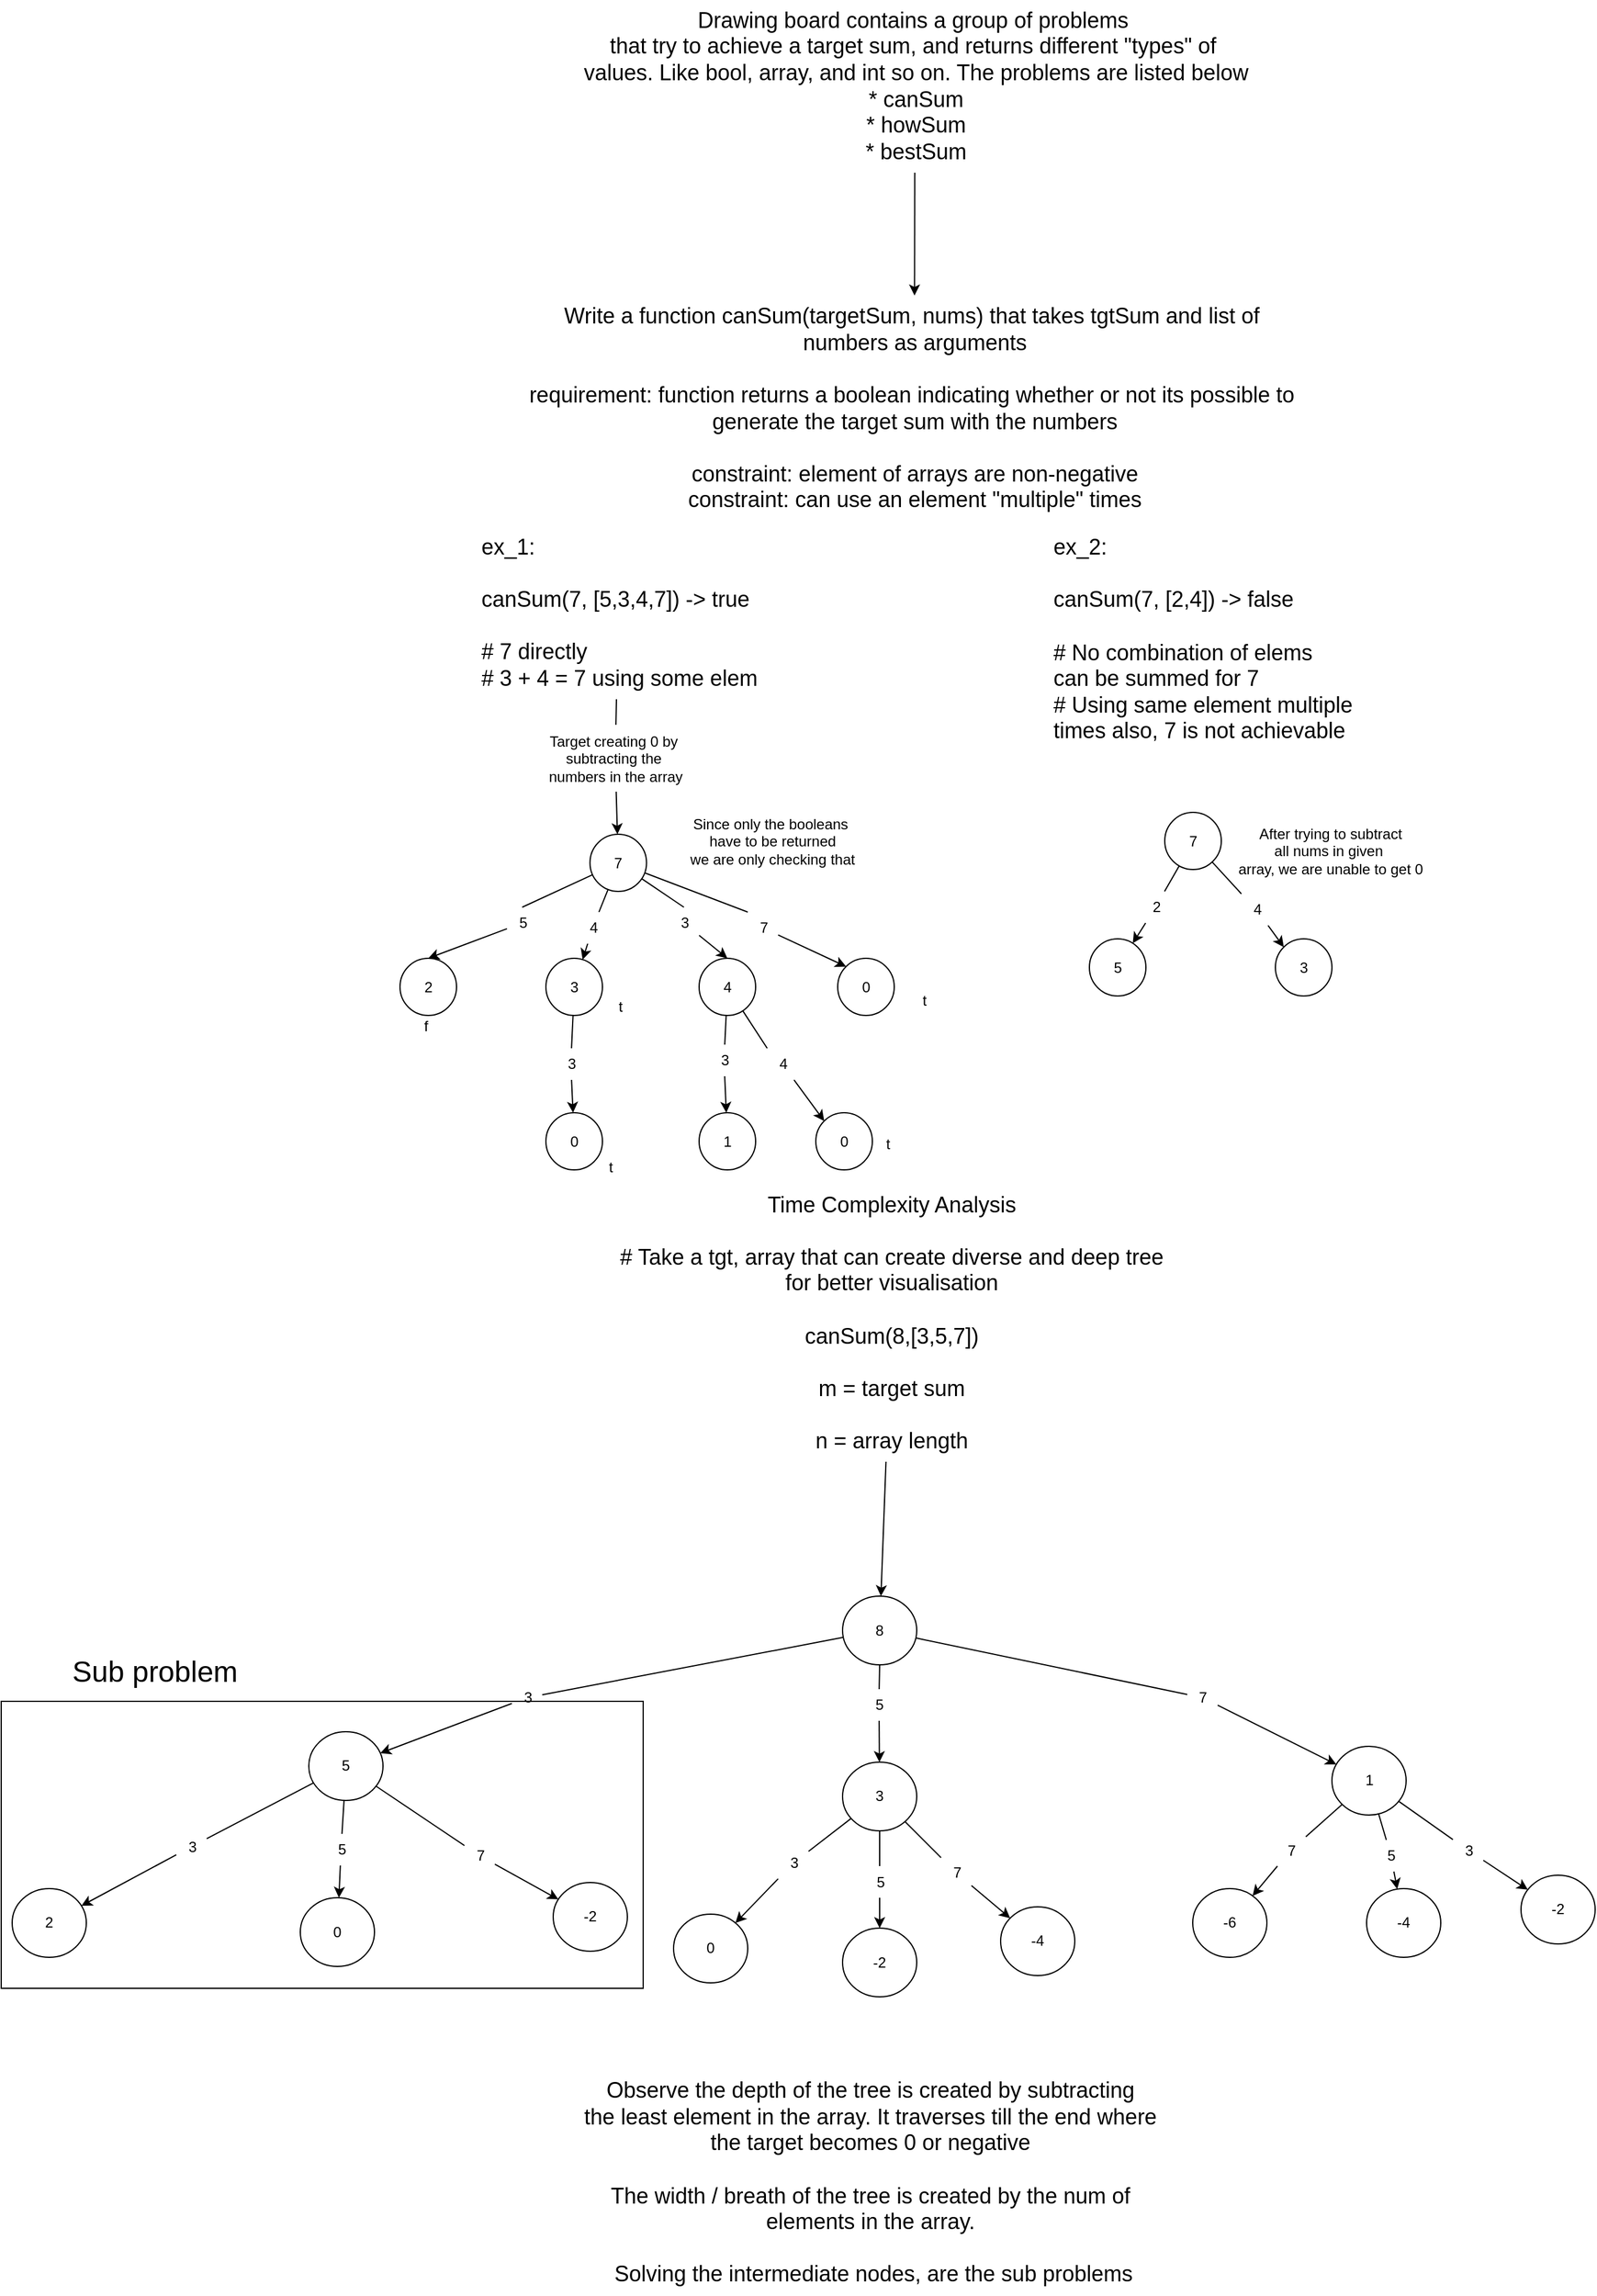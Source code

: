 <mxfile>
    <diagram id="Ql_UA1l9wFZx7ZP6ql1m" name="Page-1">
        <mxGraphModel dx="1495" dy="864" grid="0" gridSize="10" guides="1" tooltips="1" connect="1" arrows="1" fold="1" page="0" pageScale="1" pageWidth="827" pageHeight="1169" math="0" shadow="0">
            <root>
                <mxCell id="0"/>
                <mxCell id="1" parent="0"/>
                <mxCell id="145" value="" style="whiteSpace=wrap;html=1;" parent="1" vertex="1">
                    <mxGeometry x="-361" y="1192" width="528" height="236" as="geometry"/>
                </mxCell>
                <mxCell id="2" value="&lt;font style=&quot;font-size: 18px;&quot;&gt;Write a function canSum(targetSum, nums) that takes tgtSum and list of&amp;nbsp;&lt;br&gt;numbers as arguments&lt;br&gt;&lt;br&gt;requirement: function returns a boolean indicating whether or not its possible to&amp;nbsp;&lt;br&gt;generate the target sum with the numbers&lt;br&gt;&lt;br&gt;constraint: element of arrays are non-negative&lt;br&gt;constraint: can use an element &quot;multiple&quot; times&lt;br&gt;&lt;/font&gt;" style="text;html=1;align=center;verticalAlign=middle;resizable=0;points=[];autosize=1;strokeColor=none;fillColor=none;" parent="1" vertex="1">
                    <mxGeometry x="64" y="36" width="652" height="185" as="geometry"/>
                </mxCell>
                <mxCell id="9" value="" style="edgeStyle=none;html=1;startArrow=none;" parent="1" source="89" target="8" edge="1">
                    <mxGeometry relative="1" as="geometry"/>
                </mxCell>
                <mxCell id="3" value="&lt;div style=&quot;text-align: left;&quot;&gt;&lt;span style=&quot;background-color: initial;&quot;&gt;ex_1:&lt;/span&gt;&lt;/div&gt;&lt;div style=&quot;text-align: left;&quot;&gt;&lt;span style=&quot;background-color: initial;&quot;&gt;&lt;br&gt;&lt;/span&gt;&lt;/div&gt;&lt;div style=&quot;text-align: left;&quot;&gt;&lt;span style=&quot;background-color: initial;&quot;&gt;canSum(7, [5,3,4,7]) -&amp;gt; true&lt;/span&gt;&lt;/div&gt;&lt;div style=&quot;text-align: left;&quot;&gt;&lt;span style=&quot;background-color: initial;&quot;&gt;&lt;br&gt;&lt;/span&gt;&lt;/div&gt;&lt;div style=&quot;text-align: left;&quot;&gt;&lt;span style=&quot;background-color: initial;&quot;&gt;# 7 directly&amp;nbsp;&lt;/span&gt;&lt;/div&gt;&lt;div style=&quot;text-align: left;&quot;&gt;&lt;span style=&quot;background-color: initial;&quot;&gt;# 3 + 4 = 7 using some elem&lt;/span&gt;&lt;/div&gt;" style="text;html=1;align=center;verticalAlign=middle;resizable=0;points=[];autosize=1;strokeColor=none;fillColor=none;fontSize=18;" parent="1" vertex="1">
                    <mxGeometry x="24" y="226" width="245" height="142" as="geometry"/>
                </mxCell>
                <mxCell id="4" value="&lt;div style=&quot;text-align: left;&quot;&gt;&lt;span style=&quot;background-color: initial;&quot;&gt;ex_2:&lt;/span&gt;&lt;/div&gt;&lt;div style=&quot;text-align: left;&quot;&gt;&lt;span style=&quot;background-color: initial;&quot;&gt;&lt;br&gt;&lt;/span&gt;&lt;/div&gt;&lt;div style=&quot;text-align: left;&quot;&gt;&lt;span style=&quot;background-color: initial;&quot;&gt;canSum(7, [2,4]) -&amp;gt; false&lt;/span&gt;&lt;/div&gt;&lt;div style=&quot;text-align: left;&quot;&gt;&lt;span style=&quot;background-color: initial;&quot;&gt;&lt;br&gt;&lt;/span&gt;&lt;/div&gt;&lt;div style=&quot;text-align: left;&quot;&gt;&lt;span style=&quot;background-color: initial;&quot;&gt;# No combination of elems&amp;nbsp;&lt;/span&gt;&lt;/div&gt;&lt;div style=&quot;text-align: left;&quot;&gt;&lt;span style=&quot;background-color: initial;&quot;&gt;can be summed for 7&lt;/span&gt;&lt;/div&gt;&lt;div style=&quot;text-align: left;&quot;&gt;# Using same element multiple&lt;/div&gt;&lt;div style=&quot;text-align: left;&quot;&gt;times also, 7 is not achievable&lt;/div&gt;" style="text;html=1;align=center;verticalAlign=middle;resizable=0;points=[];autosize=1;strokeColor=none;fillColor=none;fontSize=18;" parent="1" vertex="1">
                    <mxGeometry x="495" y="226" width="264" height="185" as="geometry"/>
                </mxCell>
                <mxCell id="7" style="edgeStyle=none;html=1;" parent="1" source="5" target="2" edge="1">
                    <mxGeometry relative="1" as="geometry"/>
                </mxCell>
                <mxCell id="5" value="&lt;font style=&quot;font-size: 18px;&quot;&gt;Drawing board contains a group of problems&amp;nbsp;&lt;br&gt;that try to achieve a target sum, and returns different &quot;types&quot; of&amp;nbsp;&lt;br&gt;values. Like bool, array, and int so on. The problems are listed below&lt;br&gt;* canSum&lt;br&gt;* howSum&lt;br&gt;* bestSum&lt;br&gt;&lt;/font&gt;" style="text;html=1;align=center;verticalAlign=middle;resizable=0;points=[];autosize=1;strokeColor=none;fillColor=none;" parent="1" vertex="1">
                    <mxGeometry x="108" y="-207" width="565" height="142" as="geometry"/>
                </mxCell>
                <mxCell id="16" style="edgeStyle=none;html=1;entryX=0.5;entryY=0;entryDx=0;entryDy=0;startArrow=none;" parent="1" source="26" target="11" edge="1">
                    <mxGeometry relative="1" as="geometry"/>
                </mxCell>
                <mxCell id="17" style="edgeStyle=none;html=1;startArrow=none;" parent="1" source="28" target="12" edge="1">
                    <mxGeometry relative="1" as="geometry"/>
                </mxCell>
                <mxCell id="18" style="edgeStyle=none;html=1;entryX=0.5;entryY=0;entryDx=0;entryDy=0;startArrow=none;" parent="1" source="30" target="13" edge="1">
                    <mxGeometry relative="1" as="geometry"/>
                </mxCell>
                <mxCell id="19" style="edgeStyle=none;html=1;entryX=0;entryY=0;entryDx=0;entryDy=0;startArrow=none;" parent="1" source="32" target="14" edge="1">
                    <mxGeometry relative="1" as="geometry"/>
                </mxCell>
                <mxCell id="8" value="7" style="ellipse;whiteSpace=wrap;html=1;" parent="1" vertex="1">
                    <mxGeometry x="123.25" y="479" width="46.5" height="47" as="geometry"/>
                </mxCell>
                <mxCell id="11" value="2" style="ellipse;whiteSpace=wrap;html=1;" parent="1" vertex="1">
                    <mxGeometry x="-33" y="581" width="46.5" height="47" as="geometry"/>
                </mxCell>
                <mxCell id="21" value="" style="edgeStyle=none;html=1;startArrow=none;" parent="1" source="34" target="20" edge="1">
                    <mxGeometry relative="1" as="geometry"/>
                </mxCell>
                <mxCell id="12" value="3" style="ellipse;whiteSpace=wrap;html=1;" parent="1" vertex="1">
                    <mxGeometry x="87" y="581" width="46.5" height="47" as="geometry"/>
                </mxCell>
                <mxCell id="23" value="" style="edgeStyle=none;html=1;startArrow=none;" parent="1" source="36" target="22" edge="1">
                    <mxGeometry relative="1" as="geometry"/>
                </mxCell>
                <mxCell id="25" style="edgeStyle=none;html=1;entryX=0;entryY=0;entryDx=0;entryDy=0;startArrow=none;" parent="1" source="38" target="24" edge="1">
                    <mxGeometry relative="1" as="geometry"/>
                </mxCell>
                <mxCell id="13" value="4" style="ellipse;whiteSpace=wrap;html=1;" parent="1" vertex="1">
                    <mxGeometry x="213" y="581" width="46.5" height="47" as="geometry"/>
                </mxCell>
                <mxCell id="14" value="0" style="ellipse;whiteSpace=wrap;html=1;" parent="1" vertex="1">
                    <mxGeometry x="327" y="581" width="46.5" height="47" as="geometry"/>
                </mxCell>
                <mxCell id="20" value="0" style="ellipse;whiteSpace=wrap;html=1;" parent="1" vertex="1">
                    <mxGeometry x="87" y="708" width="46.5" height="47" as="geometry"/>
                </mxCell>
                <mxCell id="22" value="1" style="ellipse;whiteSpace=wrap;html=1;" parent="1" vertex="1">
                    <mxGeometry x="213" y="708" width="46.5" height="47" as="geometry"/>
                </mxCell>
                <mxCell id="24" value="0" style="ellipse;whiteSpace=wrap;html=1;" parent="1" vertex="1">
                    <mxGeometry x="309" y="708" width="46.5" height="47" as="geometry"/>
                </mxCell>
                <mxCell id="27" value="" style="edgeStyle=none;html=1;entryX=0.5;entryY=0;entryDx=0;entryDy=0;endArrow=none;" parent="1" source="8" target="26" edge="1">
                    <mxGeometry relative="1" as="geometry">
                        <mxPoint x="125.66" y="512.92" as="sourcePoint"/>
                        <mxPoint x="-9.75" y="581" as="targetPoint"/>
                    </mxGeometry>
                </mxCell>
                <mxCell id="26" value="5" style="text;html=1;align=center;verticalAlign=middle;resizable=0;points=[];autosize=1;strokeColor=none;fillColor=none;" parent="1" vertex="1">
                    <mxGeometry x="55" y="539" width="25" height="26" as="geometry"/>
                </mxCell>
                <mxCell id="29" value="" style="edgeStyle=none;html=1;endArrow=none;" parent="1" source="8" target="28" edge="1">
                    <mxGeometry relative="1" as="geometry">
                        <mxPoint x="138.585" y="524.596" as="sourcePoint"/>
                        <mxPoint x="117.981" y="582.337" as="targetPoint"/>
                    </mxGeometry>
                </mxCell>
                <mxCell id="28" value="4" style="text;html=1;align=center;verticalAlign=middle;resizable=0;points=[];autosize=1;strokeColor=none;fillColor=none;" parent="1" vertex="1">
                    <mxGeometry x="113" y="543" width="25" height="26" as="geometry"/>
                </mxCell>
                <mxCell id="31" value="" style="edgeStyle=none;html=1;entryX=0.5;entryY=0;entryDx=0;entryDy=0;endArrow=none;" parent="1" source="8" target="30" edge="1">
                    <mxGeometry relative="1" as="geometry">
                        <mxPoint x="164.135" y="517.815" as="sourcePoint"/>
                        <mxPoint x="236.25" y="581" as="targetPoint"/>
                    </mxGeometry>
                </mxCell>
                <mxCell id="30" value="3" style="text;html=1;align=center;verticalAlign=middle;resizable=0;points=[];autosize=1;strokeColor=none;fillColor=none;" parent="1" vertex="1">
                    <mxGeometry x="188" y="539" width="25" height="26" as="geometry"/>
                </mxCell>
                <mxCell id="33" value="" style="edgeStyle=none;html=1;entryX=0;entryY=0;entryDx=0;entryDy=0;endArrow=none;" parent="1" source="8" target="32" edge="1">
                    <mxGeometry relative="1" as="geometry">
                        <mxPoint x="167.718" y="512.108" as="sourcePoint"/>
                        <mxPoint x="333.722" y="587.972" as="targetPoint"/>
                    </mxGeometry>
                </mxCell>
                <mxCell id="32" value="7" style="text;html=1;align=center;verticalAlign=middle;resizable=0;points=[];autosize=1;strokeColor=none;fillColor=none;" parent="1" vertex="1">
                    <mxGeometry x="253" y="543" width="25" height="26" as="geometry"/>
                </mxCell>
                <mxCell id="35" value="" style="edgeStyle=none;html=1;endArrow=none;" parent="1" source="12" target="34" edge="1">
                    <mxGeometry relative="1" as="geometry">
                        <mxPoint x="110.25" y="628.0" as="sourcePoint"/>
                        <mxPoint x="110.25" y="708" as="targetPoint"/>
                    </mxGeometry>
                </mxCell>
                <mxCell id="34" value="3" style="text;html=1;align=center;verticalAlign=middle;resizable=0;points=[];autosize=1;strokeColor=none;fillColor=none;" parent="1" vertex="1">
                    <mxGeometry x="95" y="655" width="25" height="26" as="geometry"/>
                </mxCell>
                <mxCell id="37" value="" style="edgeStyle=none;html=1;endArrow=none;" parent="1" source="13" target="36" edge="1">
                    <mxGeometry relative="1" as="geometry">
                        <mxPoint x="236.25" y="628.0" as="sourcePoint"/>
                        <mxPoint x="236.25" y="708" as="targetPoint"/>
                    </mxGeometry>
                </mxCell>
                <mxCell id="36" value="3" style="text;html=1;align=center;verticalAlign=middle;resizable=0;points=[];autosize=1;strokeColor=none;fillColor=none;" parent="1" vertex="1">
                    <mxGeometry x="221" y="652" width="25" height="26" as="geometry"/>
                </mxCell>
                <mxCell id="39" value="" style="edgeStyle=none;html=1;entryX=0;entryY=0;entryDx=0;entryDy=0;endArrow=none;" parent="1" source="13" target="38" edge="1">
                    <mxGeometry relative="1" as="geometry">
                        <mxPoint x="249.936" y="623.497" as="sourcePoint"/>
                        <mxPoint x="315.722" y="714.972" as="targetPoint"/>
                    </mxGeometry>
                </mxCell>
                <mxCell id="38" value="4" style="text;html=1;align=center;verticalAlign=middle;resizable=0;points=[];autosize=1;strokeColor=none;fillColor=none;" parent="1" vertex="1">
                    <mxGeometry x="269" y="655" width="25" height="26" as="geometry"/>
                </mxCell>
                <mxCell id="40" value="f" style="text;html=1;align=center;verticalAlign=middle;resizable=0;points=[];autosize=1;strokeColor=none;fillColor=none;" parent="1" vertex="1">
                    <mxGeometry x="-23" y="624" width="21" height="26" as="geometry"/>
                </mxCell>
                <mxCell id="41" value="t" style="text;html=1;align=center;verticalAlign=middle;resizable=0;points=[];autosize=1;strokeColor=none;fillColor=none;" parent="1" vertex="1">
                    <mxGeometry x="137" y="608" width="21" height="26" as="geometry"/>
                </mxCell>
                <mxCell id="42" value="t" style="text;html=1;align=center;verticalAlign=middle;resizable=0;points=[];autosize=1;strokeColor=none;fillColor=none;" parent="1" vertex="1">
                    <mxGeometry x="357" y="721" width="21" height="26" as="geometry"/>
                </mxCell>
                <mxCell id="43" value="t" style="text;html=1;align=center;verticalAlign=middle;resizable=0;points=[];autosize=1;strokeColor=none;fillColor=none;" parent="1" vertex="1">
                    <mxGeometry x="387" y="603" width="21" height="26" as="geometry"/>
                </mxCell>
                <mxCell id="44" value="t" style="text;html=1;align=center;verticalAlign=middle;resizable=0;points=[];autosize=1;strokeColor=none;fillColor=none;" parent="1" vertex="1">
                    <mxGeometry x="129" y="740" width="21" height="26" as="geometry"/>
                </mxCell>
                <mxCell id="45" value="Since only the booleans&amp;nbsp;&lt;br&gt;have to be returned&lt;br&gt;we are only checking that" style="text;html=1;align=center;verticalAlign=middle;resizable=0;points=[];autosize=1;strokeColor=none;fillColor=none;" parent="1" vertex="1">
                    <mxGeometry x="196" y="457" width="153" height="55" as="geometry"/>
                </mxCell>
                <mxCell id="83" style="edgeStyle=none;html=1;startArrow=none;" parent="1" source="85" target="81" edge="1">
                    <mxGeometry relative="1" as="geometry"/>
                </mxCell>
                <mxCell id="84" style="edgeStyle=none;html=1;entryX=0;entryY=0;entryDx=0;entryDy=0;startArrow=none;" parent="1" source="87" target="82" edge="1">
                    <mxGeometry relative="1" as="geometry"/>
                </mxCell>
                <mxCell id="50" value="7" style="ellipse;whiteSpace=wrap;html=1;" parent="1" vertex="1">
                    <mxGeometry x="596" y="461" width="46.5" height="47" as="geometry"/>
                </mxCell>
                <mxCell id="80" value="After trying to subtract&lt;br&gt;all nums in given&amp;nbsp;&lt;br&gt;array, we are unable to get 0" style="text;html=1;align=center;verticalAlign=middle;resizable=0;points=[];autosize=1;strokeColor=none;fillColor=none;" parent="1" vertex="1">
                    <mxGeometry x="647" y="465" width="170" height="55" as="geometry"/>
                </mxCell>
                <mxCell id="81" value="5" style="ellipse;whiteSpace=wrap;html=1;" parent="1" vertex="1">
                    <mxGeometry x="534" y="565" width="46.5" height="47" as="geometry"/>
                </mxCell>
                <mxCell id="82" value="3" style="ellipse;whiteSpace=wrap;html=1;" parent="1" vertex="1">
                    <mxGeometry x="687" y="565" width="46.5" height="47" as="geometry"/>
                </mxCell>
                <mxCell id="86" value="" style="edgeStyle=none;html=1;endArrow=none;" parent="1" source="50" target="85" edge="1">
                    <mxGeometry relative="1" as="geometry">
                        <mxPoint x="607.319" y="504.67" as="sourcePoint"/>
                        <mxPoint x="569.172" y="568.325" as="targetPoint"/>
                    </mxGeometry>
                </mxCell>
                <mxCell id="85" value="2" style="text;html=1;align=center;verticalAlign=middle;resizable=0;points=[];autosize=1;strokeColor=none;fillColor=none;" parent="1" vertex="1">
                    <mxGeometry x="576" y="526" width="25" height="26" as="geometry"/>
                </mxCell>
                <mxCell id="88" value="" style="edgeStyle=none;html=1;entryX=0;entryY=0;entryDx=0;entryDy=0;endArrow=none;" parent="1" source="50" target="87" edge="1">
                    <mxGeometry relative="1" as="geometry">
                        <mxPoint x="634.415" y="502.313" as="sourcePoint"/>
                        <mxPoint x="693.722" y="571.972" as="targetPoint"/>
                    </mxGeometry>
                </mxCell>
                <mxCell id="87" value="4" style="text;html=1;align=center;verticalAlign=middle;resizable=0;points=[];autosize=1;strokeColor=none;fillColor=none;" parent="1" vertex="1">
                    <mxGeometry x="659" y="528" width="25" height="26" as="geometry"/>
                </mxCell>
                <mxCell id="90" value="" style="edgeStyle=none;html=1;endArrow=none;" parent="1" source="3" target="89" edge="1">
                    <mxGeometry relative="1" as="geometry">
                        <mxPoint x="146.5" y="368" as="sourcePoint"/>
                        <mxPoint x="146.5" y="479" as="targetPoint"/>
                    </mxGeometry>
                </mxCell>
                <mxCell id="89" value="Target creating 0 by&amp;nbsp;&lt;br&gt;subtracting the&amp;nbsp;&lt;br&gt;numbers in the array" style="text;html=1;align=center;verticalAlign=middle;resizable=0;points=[];autosize=1;strokeColor=none;fillColor=none;" parent="1" vertex="1">
                    <mxGeometry x="80" y="389" width="128" height="55" as="geometry"/>
                </mxCell>
                <mxCell id="93" value="" style="edgeStyle=none;html=1;" parent="1" source="91" target="92" edge="1">
                    <mxGeometry relative="1" as="geometry"/>
                </mxCell>
                <mxCell id="91" value="&lt;font style=&quot;font-size: 18px;&quot;&gt;Time Complexity Analysis&lt;br&gt;&lt;br&gt;# Take a tgt, array that can create diverse and deep tree&lt;br&gt;for better visualisation&lt;br&gt;&lt;br&gt;canSum(8,[3,5,7])&lt;br&gt;&lt;br&gt;m = target sum&lt;br&gt;&lt;br&gt;n = array length&lt;br&gt;&lt;/font&gt;" style="text;html=1;align=center;verticalAlign=middle;resizable=0;points=[];autosize=1;strokeColor=none;fillColor=none;" parent="1" vertex="1">
                    <mxGeometry x="138.5" y="767" width="465" height="228" as="geometry"/>
                </mxCell>
                <mxCell id="95" value="" style="edgeStyle=none;html=1;startArrow=none;" parent="1" source="101" target="94" edge="1">
                    <mxGeometry relative="1" as="geometry"/>
                </mxCell>
                <mxCell id="97" value="" style="edgeStyle=none;html=1;startArrow=none;" parent="1" source="103" target="96" edge="1">
                    <mxGeometry relative="1" as="geometry"/>
                </mxCell>
                <mxCell id="99" value="" style="edgeStyle=none;html=1;startArrow=none;" parent="1" source="105" target="98" edge="1">
                    <mxGeometry relative="1" as="geometry"/>
                </mxCell>
                <mxCell id="92" value="8" style="ellipse;whiteSpace=wrap;html=1;" parent="1" vertex="1">
                    <mxGeometry x="331" y="1105.5" width="61" height="56.5" as="geometry"/>
                </mxCell>
                <mxCell id="109" value="" style="edgeStyle=none;html=1;startArrow=none;" parent="1" source="114" target="108" edge="1">
                    <mxGeometry relative="1" as="geometry"/>
                </mxCell>
                <mxCell id="111" value="" style="edgeStyle=none;html=1;startArrow=none;" parent="1" source="116" target="110" edge="1">
                    <mxGeometry relative="1" as="geometry"/>
                </mxCell>
                <mxCell id="113" value="" style="edgeStyle=none;html=1;startArrow=none;" parent="1" source="118" target="112" edge="1">
                    <mxGeometry relative="1" as="geometry"/>
                </mxCell>
                <mxCell id="94" value="5" style="ellipse;whiteSpace=wrap;html=1;" parent="1" vertex="1">
                    <mxGeometry x="-108" y="1217" width="61" height="56.5" as="geometry"/>
                </mxCell>
                <mxCell id="121" value="" style="edgeStyle=none;html=1;startArrow=none;" parent="1" source="126" target="120" edge="1">
                    <mxGeometry relative="1" as="geometry"/>
                </mxCell>
                <mxCell id="123" value="" style="edgeStyle=none;html=1;startArrow=none;" parent="1" source="128" target="122" edge="1">
                    <mxGeometry relative="1" as="geometry"/>
                </mxCell>
                <mxCell id="125" value="" style="edgeStyle=none;html=1;startArrow=none;" parent="1" source="130" target="124" edge="1">
                    <mxGeometry relative="1" as="geometry"/>
                </mxCell>
                <mxCell id="96" value="3" style="ellipse;whiteSpace=wrap;html=1;" parent="1" vertex="1">
                    <mxGeometry x="331" y="1242" width="61" height="56.5" as="geometry"/>
                </mxCell>
                <mxCell id="133" value="" style="edgeStyle=none;html=1;startArrow=none;" parent="1" source="138" target="132" edge="1">
                    <mxGeometry relative="1" as="geometry"/>
                </mxCell>
                <mxCell id="135" style="edgeStyle=none;html=1;startArrow=none;" parent="1" source="140" target="134" edge="1">
                    <mxGeometry relative="1" as="geometry"/>
                </mxCell>
                <mxCell id="137" value="" style="edgeStyle=none;html=1;startArrow=none;" parent="1" source="142" target="136" edge="1">
                    <mxGeometry relative="1" as="geometry"/>
                </mxCell>
                <mxCell id="98" value="1" style="ellipse;whiteSpace=wrap;html=1;" parent="1" vertex="1">
                    <mxGeometry x="733.5" y="1229" width="61" height="56.5" as="geometry"/>
                </mxCell>
                <mxCell id="102" value="" style="edgeStyle=none;html=1;endArrow=none;" parent="1" source="92" target="101" edge="1">
                    <mxGeometry relative="1" as="geometry">
                        <mxPoint x="331.617" y="1139.404" as="sourcePoint"/>
                        <mxPoint x="-194.61" y="1239.63" as="targetPoint"/>
                    </mxGeometry>
                </mxCell>
                <mxCell id="101" value="3" style="text;html=1;align=center;verticalAlign=middle;resizable=0;points=[];autosize=1;strokeColor=none;fillColor=none;" parent="1" vertex="1">
                    <mxGeometry x="59" y="1176" width="25" height="26" as="geometry"/>
                </mxCell>
                <mxCell id="104" value="" style="edgeStyle=none;html=1;endArrow=none;" parent="1" source="92" target="103" edge="1">
                    <mxGeometry relative="1" as="geometry">
                        <mxPoint x="361.5" y="1162" as="sourcePoint"/>
                        <mxPoint x="361.5" y="1242" as="targetPoint"/>
                    </mxGeometry>
                </mxCell>
                <mxCell id="103" value="5" style="text;html=1;align=center;verticalAlign=middle;resizable=0;points=[];autosize=1;strokeColor=none;fillColor=none;" parent="1" vertex="1">
                    <mxGeometry x="348.5" y="1182" width="25" height="26" as="geometry"/>
                </mxCell>
                <mxCell id="106" value="" style="edgeStyle=none;html=1;endArrow=none;" parent="1" source="92" target="105" edge="1">
                    <mxGeometry relative="1" as="geometry">
                        <mxPoint x="391.317" y="1139.695" as="sourcePoint"/>
                        <mxPoint x="889.671" y="1239.356" as="targetPoint"/>
                    </mxGeometry>
                </mxCell>
                <mxCell id="105" value="7" style="text;html=1;align=center;verticalAlign=middle;resizable=0;points=[];autosize=1;strokeColor=none;fillColor=none;" parent="1" vertex="1">
                    <mxGeometry x="614.5" y="1176" width="25" height="26" as="geometry"/>
                </mxCell>
                <mxCell id="108" value="2" style="ellipse;whiteSpace=wrap;html=1;" parent="1" vertex="1">
                    <mxGeometry x="-352" y="1346" width="61" height="56.5" as="geometry"/>
                </mxCell>
                <mxCell id="110" value="0" style="ellipse;whiteSpace=wrap;html=1;" parent="1" vertex="1">
                    <mxGeometry x="-115" y="1353.5" width="61" height="56.5" as="geometry"/>
                </mxCell>
                <mxCell id="112" value="-2" style="ellipse;whiteSpace=wrap;html=1;" parent="1" vertex="1">
                    <mxGeometry x="93" y="1341" width="61" height="56.5" as="geometry"/>
                </mxCell>
                <mxCell id="115" value="" style="edgeStyle=none;html=1;endArrow=none;" parent="1" source="94" target="114" edge="1">
                    <mxGeometry relative="1" as="geometry">
                        <mxPoint x="-103.963" y="1259.296" as="sourcePoint"/>
                        <mxPoint x="-294.995" y="1360.272" as="targetPoint"/>
                    </mxGeometry>
                </mxCell>
                <mxCell id="114" value="3" style="text;html=1;align=center;verticalAlign=middle;resizable=0;points=[];autosize=1;strokeColor=none;fillColor=none;" parent="1" vertex="1">
                    <mxGeometry x="-217" y="1298.5" width="25" height="26" as="geometry"/>
                </mxCell>
                <mxCell id="117" value="" style="edgeStyle=none;html=1;endArrow=none;" parent="1" source="94" target="116" edge="1">
                    <mxGeometry relative="1" as="geometry">
                        <mxPoint x="-78.823" y="1273.473" as="sourcePoint"/>
                        <mxPoint x="-83.106" y="1353.53" as="targetPoint"/>
                    </mxGeometry>
                </mxCell>
                <mxCell id="116" value="5" style="text;html=1;align=center;verticalAlign=middle;resizable=0;points=[];autosize=1;strokeColor=none;fillColor=none;" parent="1" vertex="1">
                    <mxGeometry x="-94" y="1301" width="25" height="26" as="geometry"/>
                </mxCell>
                <mxCell id="119" value="" style="edgeStyle=none;html=1;endArrow=none;" parent="1" source="94" target="118" edge="1">
                    <mxGeometry relative="1" as="geometry">
                        <mxPoint x="-52.142" y="1260.948" as="sourcePoint"/>
                        <mxPoint x="98.112" y="1353.594" as="targetPoint"/>
                    </mxGeometry>
                </mxCell>
                <mxCell id="118" value="7" style="text;html=1;align=center;verticalAlign=middle;resizable=0;points=[];autosize=1;strokeColor=none;fillColor=none;" parent="1" vertex="1">
                    <mxGeometry x="20" y="1306" width="25" height="26" as="geometry"/>
                </mxCell>
                <mxCell id="120" value="0" style="ellipse;whiteSpace=wrap;html=1;" parent="1" vertex="1">
                    <mxGeometry x="192" y="1367" width="61" height="56.5" as="geometry"/>
                </mxCell>
                <mxCell id="122" value="-2" style="ellipse;whiteSpace=wrap;html=1;" parent="1" vertex="1">
                    <mxGeometry x="331" y="1378.5" width="61" height="56.5" as="geometry"/>
                </mxCell>
                <mxCell id="124" value="-4" style="ellipse;whiteSpace=wrap;html=1;" parent="1" vertex="1">
                    <mxGeometry x="461" y="1361" width="61" height="56.5" as="geometry"/>
                </mxCell>
                <mxCell id="127" value="" style="edgeStyle=none;html=1;endArrow=none;" parent="1" source="96" target="126" edge="1">
                    <mxGeometry relative="1" as="geometry">
                        <mxPoint x="339.626" y="1289.937" as="sourcePoint"/>
                        <mxPoint x="244.332" y="1375.523" as="targetPoint"/>
                    </mxGeometry>
                </mxCell>
                <mxCell id="126" value="3" style="text;html=1;align=center;verticalAlign=middle;resizable=0;points=[];autosize=1;strokeColor=none;fillColor=none;" parent="1" vertex="1">
                    <mxGeometry x="278" y="1312" width="25" height="26" as="geometry"/>
                </mxCell>
                <mxCell id="129" value="" style="edgeStyle=none;html=1;endArrow=none;" parent="1" source="96" target="128" edge="1">
                    <mxGeometry relative="1" as="geometry">
                        <mxPoint x="361.5" y="1298.5" as="sourcePoint"/>
                        <mxPoint x="361.5" y="1378.5" as="targetPoint"/>
                    </mxGeometry>
                </mxCell>
                <mxCell id="128" value="5" style="text;html=1;align=center;verticalAlign=middle;resizable=0;points=[];autosize=1;strokeColor=none;fillColor=none;" parent="1" vertex="1">
                    <mxGeometry x="349" y="1327.5" width="25" height="26" as="geometry"/>
                </mxCell>
                <mxCell id="131" value="" style="edgeStyle=none;html=1;endArrow=none;" parent="1" source="96" target="130" edge="1">
                    <mxGeometry relative="1" as="geometry">
                        <mxPoint x="383.118" y="1290.179" as="sourcePoint"/>
                        <mxPoint x="469.746" y="1369.449" as="targetPoint"/>
                    </mxGeometry>
                </mxCell>
                <mxCell id="130" value="7" style="text;html=1;align=center;verticalAlign=middle;resizable=0;points=[];autosize=1;strokeColor=none;fillColor=none;" parent="1" vertex="1">
                    <mxGeometry x="412" y="1320" width="25" height="26" as="geometry"/>
                </mxCell>
                <mxCell id="132" value="-6" style="ellipse;whiteSpace=wrap;html=1;" parent="1" vertex="1">
                    <mxGeometry x="619" y="1346" width="61" height="56.5" as="geometry"/>
                </mxCell>
                <mxCell id="134" value="-4" style="ellipse;whiteSpace=wrap;html=1;" parent="1" vertex="1">
                    <mxGeometry x="762" y="1346" width="61" height="56.5" as="geometry"/>
                </mxCell>
                <mxCell id="136" value="-2" style="ellipse;whiteSpace=wrap;html=1;" parent="1" vertex="1">
                    <mxGeometry x="889" y="1335" width="61" height="56.5" as="geometry"/>
                </mxCell>
                <mxCell id="139" value="" style="edgeStyle=none;html=1;endArrow=none;" parent="1" source="98" target="138" edge="1">
                    <mxGeometry relative="1" as="geometry">
                        <mxPoint x="743.538" y="1278.199" as="sourcePoint"/>
                        <mxPoint x="670.01" y="1353.341" as="targetPoint"/>
                    </mxGeometry>
                </mxCell>
                <mxCell id="138" value="7" style="text;html=1;align=center;verticalAlign=middle;resizable=0;points=[];autosize=1;strokeColor=none;fillColor=none;" parent="1" vertex="1">
                    <mxGeometry x="687" y="1301.5" width="25" height="26" as="geometry"/>
                </mxCell>
                <mxCell id="141" value="" style="edgeStyle=none;html=1;endArrow=none;" parent="1" source="98" target="140" edge="1">
                    <mxGeometry relative="1" as="geometry">
                        <mxPoint x="770.553" y="1284.84" as="sourcePoint"/>
                        <mxPoint x="785.932" y="1346.663" as="targetPoint"/>
                    </mxGeometry>
                </mxCell>
                <mxCell id="140" value="5" style="text;html=1;align=center;verticalAlign=middle;resizable=0;points=[];autosize=1;strokeColor=none;fillColor=none;" parent="1" vertex="1">
                    <mxGeometry x="769.5" y="1306" width="25" height="26" as="geometry"/>
                </mxCell>
                <mxCell id="143" value="" style="edgeStyle=none;html=1;endArrow=none;" parent="1" source="98" target="142" edge="1">
                    <mxGeometry relative="1" as="geometry">
                        <mxPoint x="788.538" y="1274.028" as="sourcePoint"/>
                        <mxPoint x="894.958" y="1346.477" as="targetPoint"/>
                    </mxGeometry>
                </mxCell>
                <mxCell id="142" value="3" style="text;html=1;align=center;verticalAlign=middle;resizable=0;points=[];autosize=1;strokeColor=none;fillColor=none;" parent="1" vertex="1">
                    <mxGeometry x="833" y="1301.5" width="25" height="26" as="geometry"/>
                </mxCell>
                <mxCell id="144" value="&lt;font style=&quot;font-size: 18px;&quot;&gt;Observe the depth of the tree is created by subtracting&amp;nbsp;&lt;br&gt;the least element in the array. It traverses till the end where&amp;nbsp;&lt;br&gt;the target becomes 0 or negative&amp;nbsp;&lt;br&gt;&lt;br&gt;The width / breath of the tree is created by the num of&amp;nbsp;&lt;br&gt;elements in the array.&amp;nbsp;&lt;br&gt;&lt;br&gt;Solving the intermediate nodes, are the sub problems&lt;br&gt;&lt;/font&gt;" style="text;html=1;align=center;verticalAlign=middle;resizable=0;points=[];autosize=1;strokeColor=none;fillColor=none;" parent="1" vertex="1">
                    <mxGeometry x="109.25" y="1495" width="494" height="185" as="geometry"/>
                </mxCell>
                <mxCell id="146" value="&lt;font style=&quot;font-size: 24px;&quot;&gt;Sub problem&lt;/font&gt;" style="text;html=1;align=center;verticalAlign=middle;resizable=0;points=[];autosize=1;strokeColor=none;fillColor=none;" parent="1" vertex="1">
                    <mxGeometry x="-312" y="1147" width="154" height="41" as="geometry"/>
                </mxCell>
            </root>
        </mxGraphModel>
    </diagram>
</mxfile>